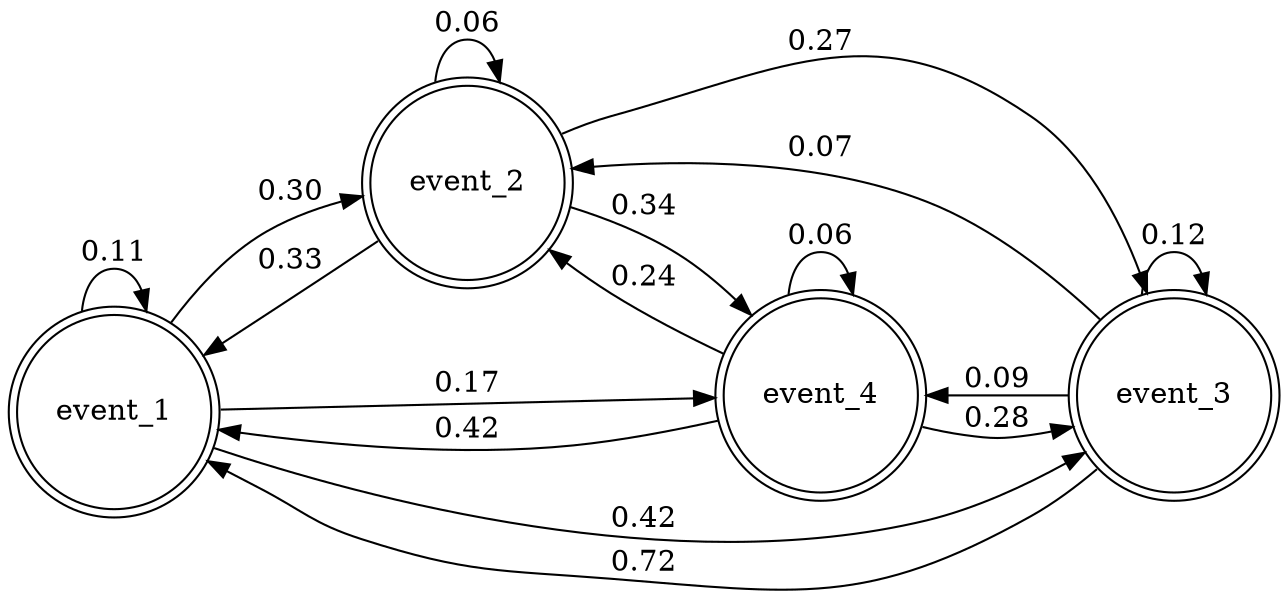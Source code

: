 digraph
{
	rankdir=LR
	node [shape=doublecircle]
	event_1 -> event_2 [label=0.30]
	event_1 -> event_3 [label=0.42]
	event_1 -> event_4 [label=0.17]
	event_1 -> event_1 [label=0.11]
	event_2 -> event_1 [label=0.33]
	event_2 -> event_2 [label=0.06]
	event_2 -> event_3 [label=0.27]
	event_2 -> event_4 [label=0.34]
	event_3 -> event_1 [label=0.72]
	event_3 -> event_2 [label=0.07]
	event_3 -> event_3 [label=0.12]
	event_3 -> event_4 [label=0.09]
	event_4 -> event_1 [label=0.42]
	event_4 -> event_2 [label=0.24]
	event_4 -> event_3 [label=0.28]
	event_4 -> event_4 [label=0.06]
}
